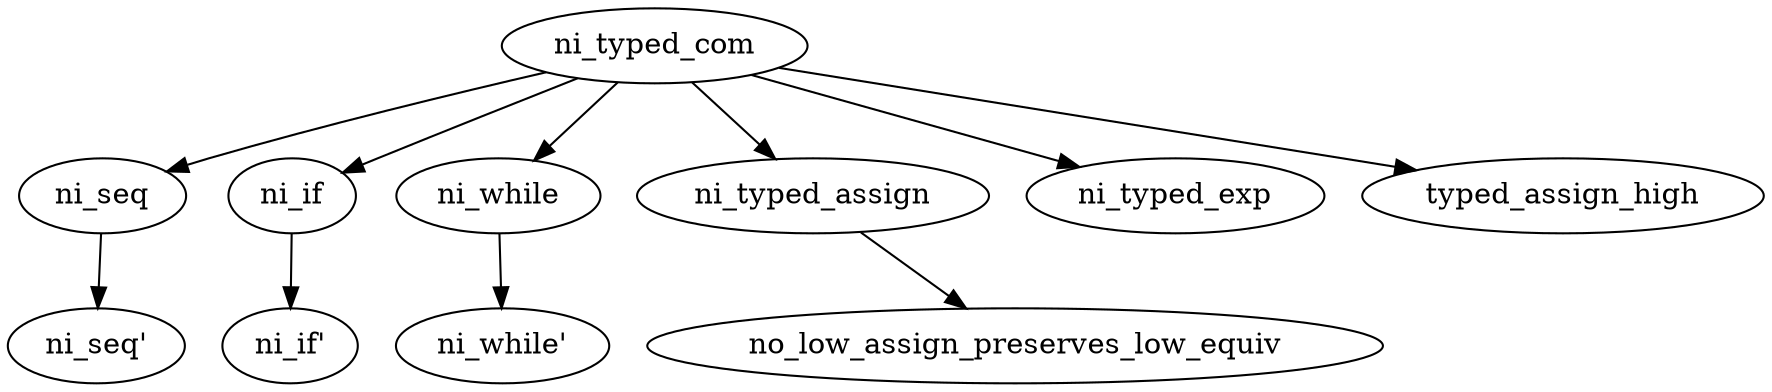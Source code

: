 digraph dep {
	"ni_seq" -> "ni_seq'";
	"ni_if" -> "ni_if'";
	"ni_while" -> "ni_while'";
	"ni_typed_assign" -> "no_low_assign_preserves_low_equiv";
	"ni_typed_com" -> "ni_typed_exp";
	"ni_typed_com" -> "ni_if";
	"ni_typed_com" -> "ni_seq";
	"ni_typed_com" -> "ni_while";
	"ni_typed_com" -> "typed_assign_high";
	"ni_typed_com" -> "ni_typed_assign";
}
